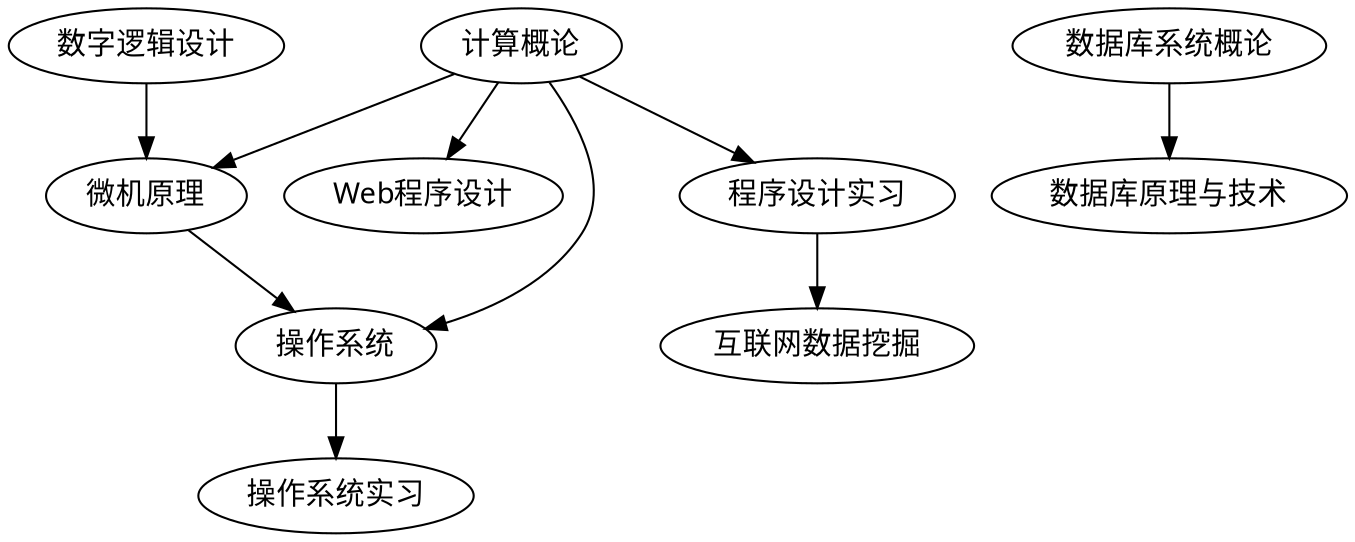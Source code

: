 digraph G {
node [fontname="KaiTi"];
course49 [label = "Web程序设计"];
course13 [label = "操作系统实习"];
course17 [label = "数字逻辑设计"];
course19 [label = "微机原理"];
course12 [label = "操作系统"];
course45 [label = "数据库系统概论"];
course7 [label = "计算概论"];
course8 [label = "程序设计实习"];
course73 [label = "互联网数据挖掘"];
course46 [label = "数据库原理与技术"];
course7 -> course49;
course12 -> course13;
course7 -> course19;
course17 -> course19;
course7 -> course12;
course19 -> course12;
course7 -> course8;
course8 -> course73;
course45 -> course46;
}